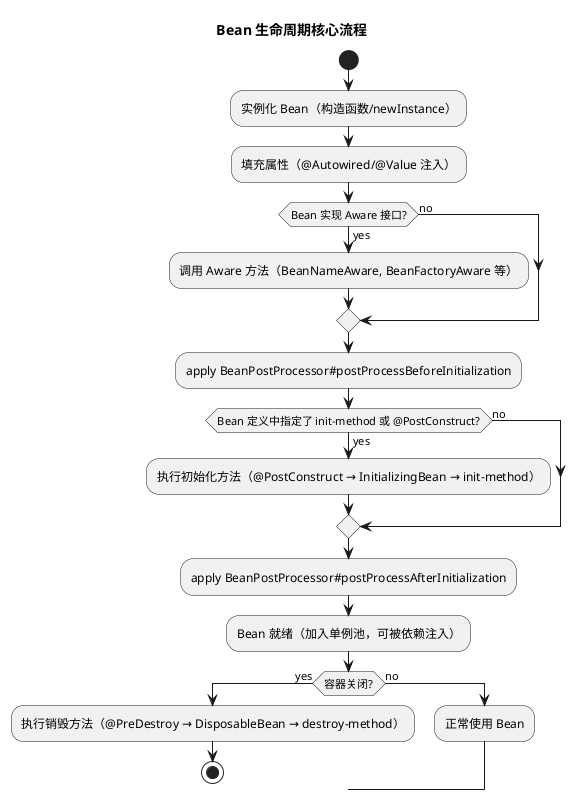 @startuml
title Bean 生命周期核心流程

start
:实例化 Bean（构造函数/newInstance）;

:填充属性（@Autowired/@Value 注入）;

if (Bean 实现 Aware 接口?) then (yes)
  :调用 Aware 方法（BeanNameAware, BeanFactoryAware 等）;
else (no)
endif

:apply BeanPostProcessor#postProcessBeforeInitialization;

if (Bean 定义中指定了 init-method 或 @PostConstruct?) then (yes)
  :执行初始化方法（@PostConstruct → InitializingBean → init-method）;
else (no)
endif

:apply BeanPostProcessor#postProcessAfterInitialization;

:Bean 就绪（加入单例池，可被依赖注入）;

if (容器关闭?) then (yes)
  :执行销毁方法（@PreDestroy → DisposableBean → destroy-method）;
  stop
else (no)
  :正常使用 Bean;
endif
@enduml